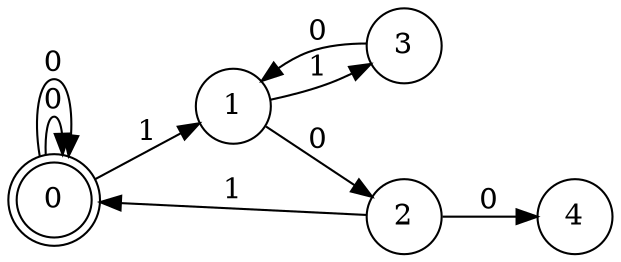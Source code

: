 digraph finite_state_machine {
	rankdir=LR;
	size="8,5"
	node [shape = doublecircle]; 0;
	node [shape = circle];
	0 -> 0 [label="0"];
    0 -> 1 [label="1"];
    1 -> 2 [label="0"];
    2 -> 0 [label="1"];
    0 -> 0 [label="0"];
    1 -> 3 [label="1"];
    3 -> 1 [label="0"];
    2 -> 4 [label="0"];
}